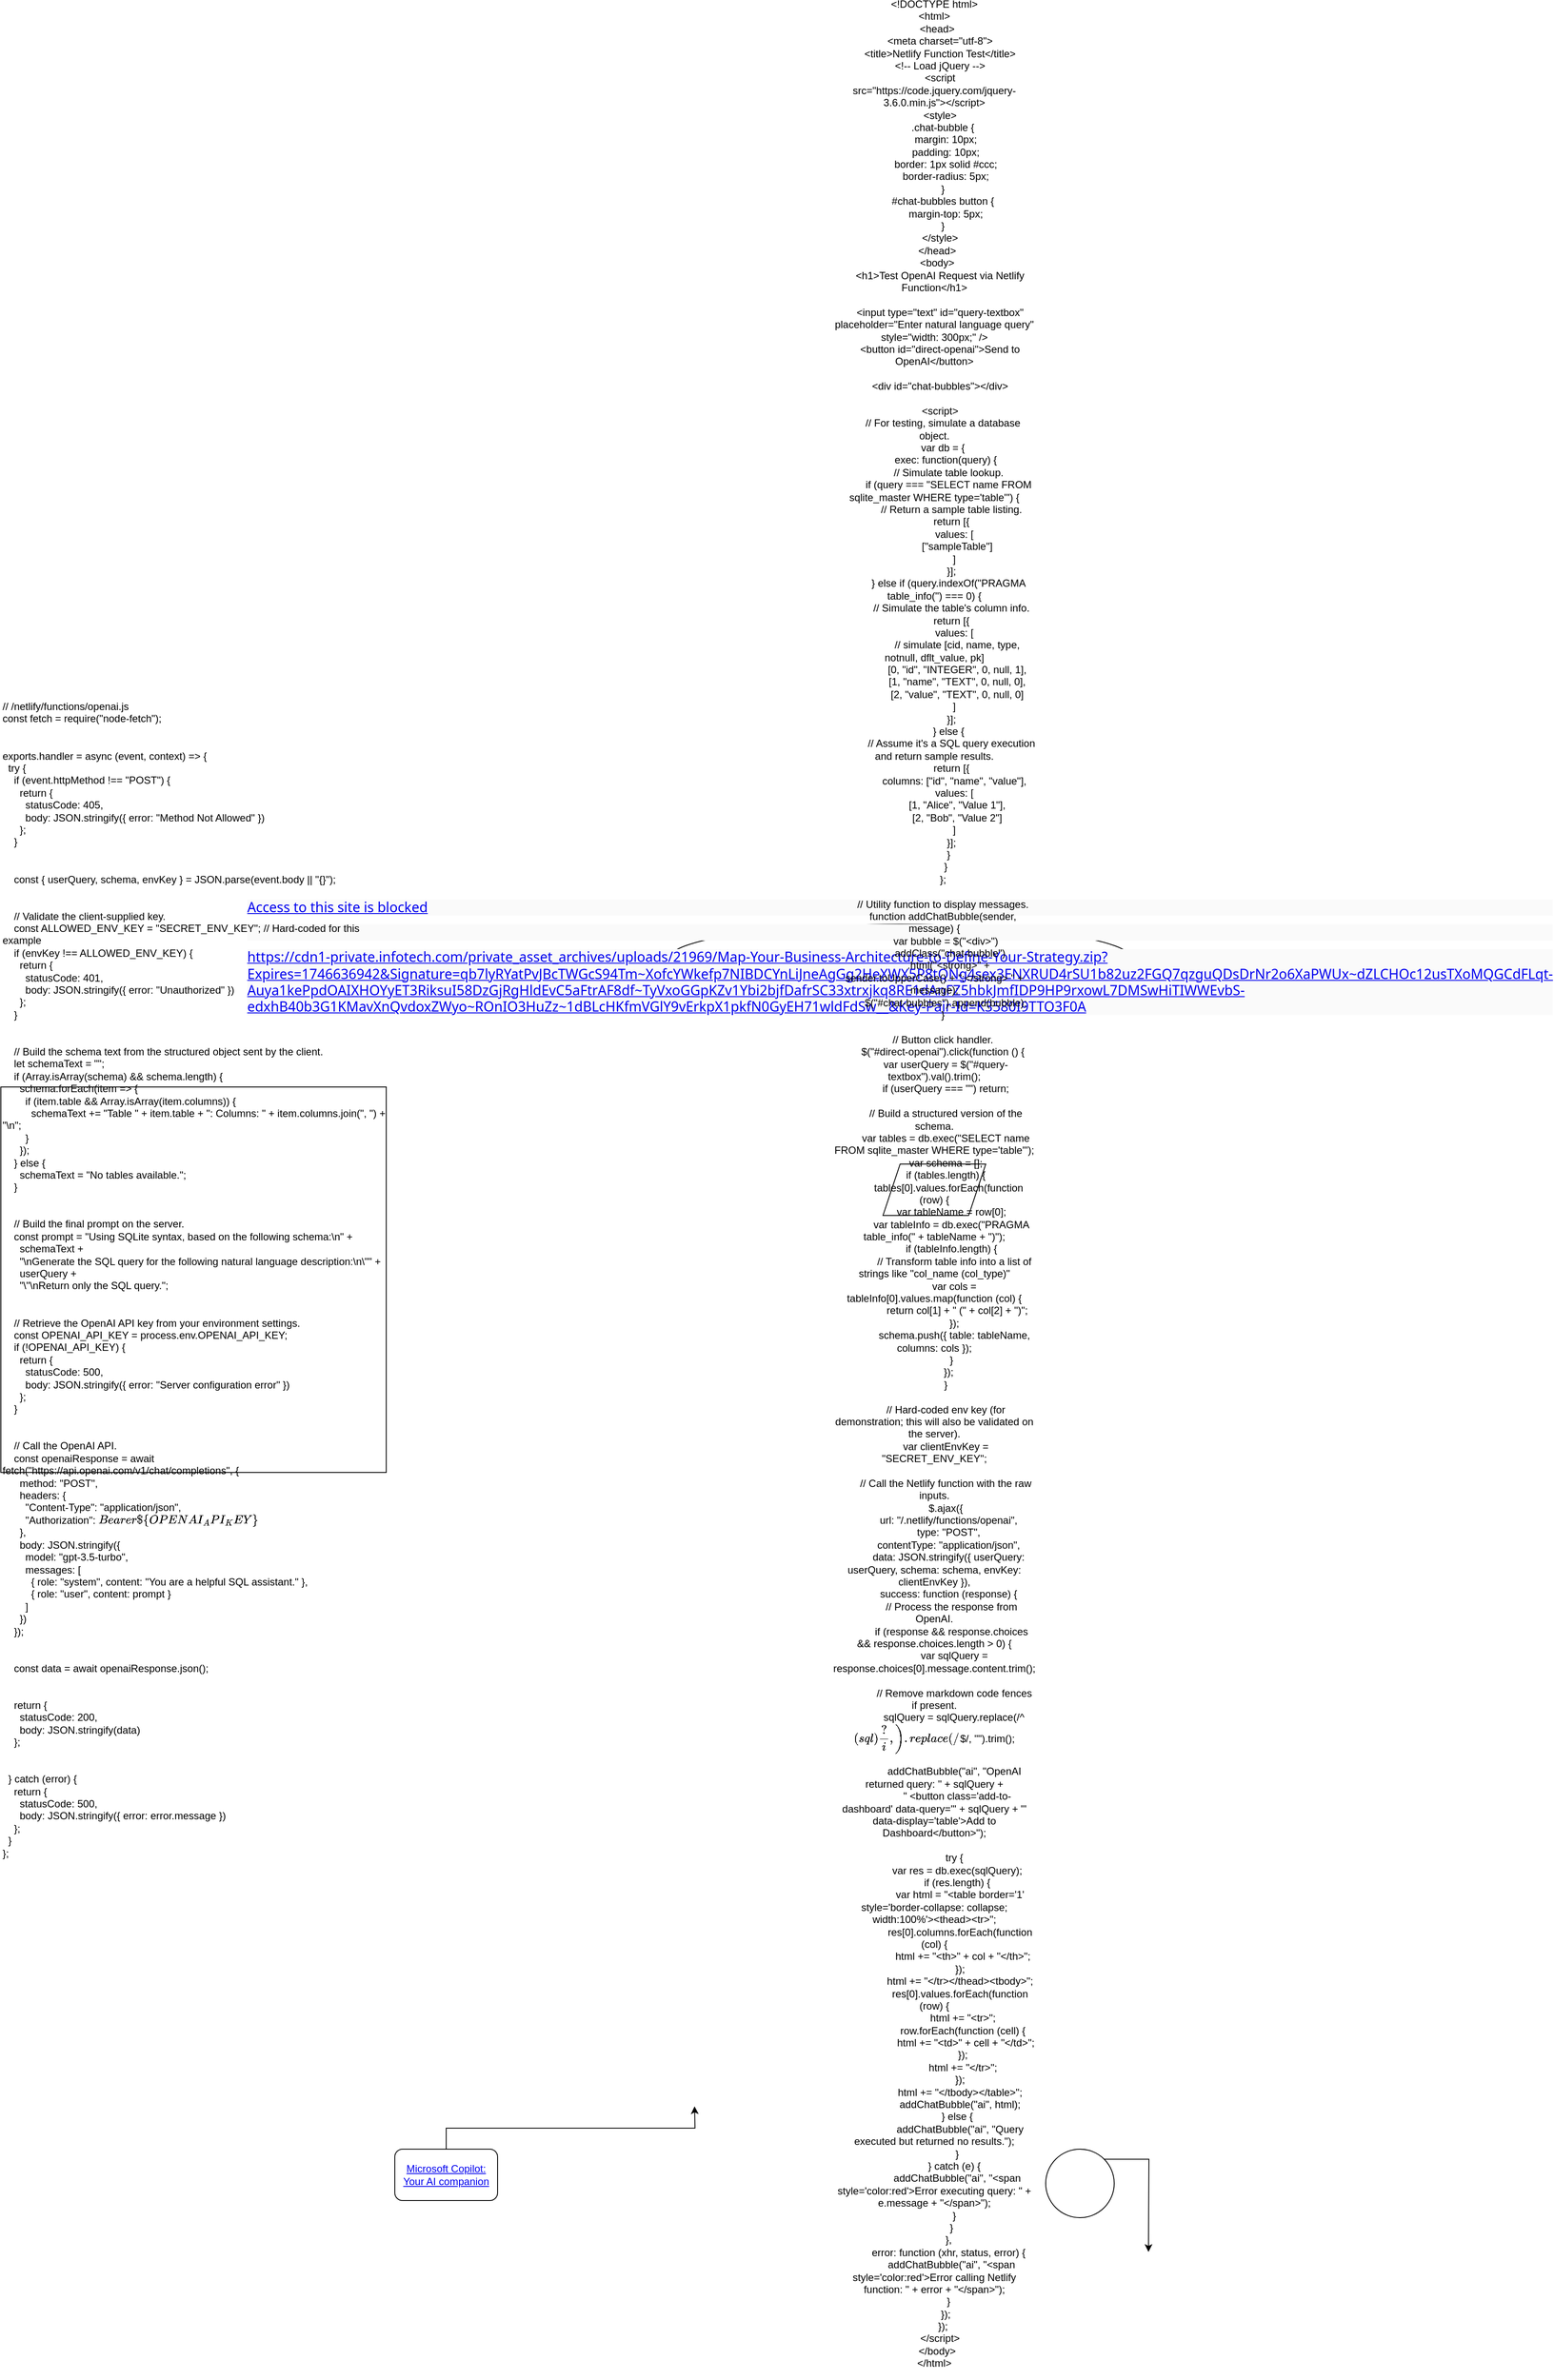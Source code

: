 <mxfile version="27.1.4">
  <diagram name="Page-1" id="GokQLcG7WO0pYvgW-zJp">
    <mxGraphModel dx="4169" dy="4677" grid="1" gridSize="10" guides="1" tooltips="1" connect="1" arrows="1" fold="1" page="1" pageScale="1" pageWidth="850" pageHeight="1100" math="0" shadow="0">
      <root>
        <mxCell id="0" />
        <mxCell id="1" parent="0" />
        <mxCell id="mDrpf2TN0rHwM7id590o-1" style="edgeStyle=orthogonalEdgeStyle;rounded=0;orthogonalLoop=1;jettySize=auto;html=1;exitX=0.5;exitY=0;exitDx=0;exitDy=0;" parent="1" source="bzycmvIp5_qkG32QMUx3-1" edge="1">
          <mxGeometry relative="1" as="geometry">
            <mxPoint x="-220" y="180" as="targetPoint" />
          </mxGeometry>
        </mxCell>
        <mxCell id="bzycmvIp5_qkG32QMUx3-1" value="&lt;a href=&quot;https://copilot.microsoft.com/chats/RHDPdBvyvpDGnnrWRSW6V&quot;&gt;Microsoft Copilot: Your AI companion&lt;/a&gt;" style="rounded=1;whiteSpace=wrap;html=1;" parent="1" vertex="1">
          <mxGeometry x="-570" y="230" width="120" height="60" as="geometry" />
        </mxCell>
        <mxCell id="bzycmvIp5_qkG32QMUx3-6" style="edgeStyle=orthogonalEdgeStyle;rounded=0;orthogonalLoop=1;jettySize=auto;html=1;exitX=1;exitY=0;exitDx=0;exitDy=0;" parent="1" source="bzycmvIp5_qkG32QMUx3-2" edge="1">
          <mxGeometry relative="1" as="geometry">
            <mxPoint x="310" y="350" as="targetPoint" />
          </mxGeometry>
        </mxCell>
        <mxCell id="bzycmvIp5_qkG32QMUx3-2" value="" style="ellipse;whiteSpace=wrap;html=1;aspect=fixed;" parent="1" vertex="1">
          <mxGeometry x="190" y="230" width="80" height="80" as="geometry" />
        </mxCell>
        <mxCell id="bzycmvIp5_qkG32QMUx3-4" value="&lt;p style=&quot;overflow-wrap: break-word; margin: 6px 0px 10px; max-width: none; color: rgb(66, 66, 66); font-family: &amp;quot;Segoe Sans&amp;quot;, &amp;quot;Segoe UI&amp;quot;, &amp;quot;Segoe UI Web (West European)&amp;quot;, -apple-system, BlinkMacSystemFont, Roboto, &amp;quot;Helvetica Neue&amp;quot;, sans-serif; font-size: 16px; text-align: start; background-color: rgb(250, 250, 250);&quot;&gt;&lt;a href=&quot;https://cdn1-private.infotech.com/private_asset_archives/uploads/21969/Map-Your-Business-Architecture-to-Define-Your-Strategy.zip?Expires=1746636942&amp;amp;Signature=qb7lyRYatPvJBcTWGcS94Tm~XofcYWkefp7NIBDCYnLiJneAgGg2HeXWX5P8tQNg4sex3ENXRUD4rSU1b82uz2FGQ7qzguQDsDrNr2o6XaPWUx~dZLCHOc12usTXoMQGCdFLqt-Auya1kePpdOAIXHOYyET3RiksuI58DzGjRgHldEvC5aFtrAF8df~TyVxoGGpKZv1Ybi2bjfDafrSC33xtrxjkq8RE1dAnFZ5hbkJmfIDP9HP9rxowL7DMSwHiTIWWEvbS-edxhB40b3G1KMavXnQvdoxZWyo~ROnIO3HuZz~1dBLcHKfmVGlY9vErkpX1pkfN0GyEH71wldFdSw__&amp;amp;Key-Pair-Id=K3580I9TTO3F0A&quot;&gt;Access to this site is blocked&lt;/a&gt;&lt;/p&gt;&lt;p style=&quot;overflow-wrap: break-word; margin: 6px 0px 10px; max-width: none; color: rgb(66, 66, 66); font-family: &amp;quot;Segoe Sans&amp;quot;, &amp;quot;Segoe UI&amp;quot;, &amp;quot;Segoe UI Web (West European)&amp;quot;, -apple-system, BlinkMacSystemFont, Roboto, &amp;quot;Helvetica Neue&amp;quot;, sans-serif; font-size: 16px; text-align: start; background-color: rgb(250, 250, 250);&quot;&gt;&lt;br&gt;&lt;/p&gt;&lt;p style=&quot;overflow-wrap: break-word; margin: 6px 0px 10px; max-width: none; color: rgb(66, 66, 66); font-family: &amp;quot;Segoe Sans&amp;quot;, &amp;quot;Segoe UI&amp;quot;, &amp;quot;Segoe UI Web (West European)&amp;quot;, -apple-system, BlinkMacSystemFont, Roboto, &amp;quot;Helvetica Neue&amp;quot;, sans-serif; font-size: 16px; text-align: start; background-color: rgb(250, 250, 250);&quot;&gt;&lt;a href=&quot;https://cdn1-private.infotech.com/private_asset_archives/uploads/21969/Map-Your-Business-Architecture-to-Define-Your-Strategy.zip?Expires=1746636942&amp;amp;Signature=qb7lyRYatPvJBcTWGcS94Tm~XofcYWkefp7NIBDCYnLiJneAgGg2HeXWX5P8tQNg4sex3ENXRUD4rSU1b82uz2FGQ7qzguQDsDrNr2o6XaPWUx~dZLCHOc12usTXoMQGCdFLqt-Auya1kePpdOAIXHOYyET3RiksuI58DzGjRgHldEvC5aFtrAF8df~TyVxoGGpKZv1Ybi2bjfDafrSC33xtrxjkq8RE1dAnFZ5hbkJmfIDP9HP9rxowL7DMSwHiTIWWEvbS-edxhB40b3G1KMavXnQvdoxZWyo~ROnIO3HuZz~1dBLcHKfmVGlY9vErkpX1pkfN0GyEH71wldFdSw__&amp;amp;Key-Pair-Id=K3580I9TTO3F0A&quot;&gt;https://cdn1-private.infotech.com/private_asset_archives/uploads/21969/Map-Your-Business-Architecture-to-Define-Your-Strategy.zip?Expires=1746636942&amp;amp;Signature=qb7lyRYatPvJBcTWGcS94Tm~XofcYWkefp7NIBDCYnLiJneAgGg2HeXWX5P8tQNg4sex3ENXRUD4rSU1b82uz2FGQ7qzguQDsDrNr2o6XaPWUx~dZLCHOc12usTXoMQGCdFLqt-Auya1kePpdOAIXHOYyET3RiksuI58DzGjRgHldEvC5aFtrAF8df~TyVxoGGpKZv1Ybi2bjfDafrSC33xtrxjkq8RE1dAnFZ5hbkJmfIDP9HP9rxowL7DMSwHiTIWWEvbS-edxhB40b3G1KMavXnQvdoxZWyo~ROnIO3HuZz~1dBLcHKfmVGlY9vErkpX1pkfN0GyEH71wldFdSw__&amp;amp;Key-Pair-Id=K3580I9TTO3F0A&lt;/a&gt;&lt;/p&gt;" style="ellipse;whiteSpace=wrap;html=1;" parent="1" vertex="1">
          <mxGeometry x="-250" y="-1200" width="540" height="80" as="geometry" />
        </mxCell>
        <UserObject label="// /netlify/functions/openai.js&#xa;const fetch = require(&quot;node-fetch&quot;);&#xa;&#xa;&#xa;exports.handler = async (event, context) =&gt; {&#xa;  try {&#xa;    if (event.httpMethod !== &quot;POST&quot;) {&#xa;      return {&#xa;        statusCode: 405,&#xa;        body: JSON.stringify({ error: &quot;Method Not Allowed&quot; })&#xa;      };&#xa;    }&#xa;&#xa;&#xa;    const { userQuery, schema, envKey } = JSON.parse(event.body || &quot;{}&quot;);&#xa;&#xa;&#xa;    // Validate the client-supplied key.&#xa;    const ALLOWED_ENV_KEY = &quot;SECRET_ENV_KEY&quot;; // Hard-coded for this example&#xa;    if (envKey !== ALLOWED_ENV_KEY) {&#xa;      return {&#xa;        statusCode: 401,&#xa;        body: JSON.stringify({ error: &quot;Unauthorized&quot; })&#xa;      };&#xa;    }&#xa;&#xa;&#xa;    // Build the schema text from the structured object sent by the client.&#xa;    let schemaText = &quot;&quot;;&#xa;    if (Array.isArray(schema) &amp;&amp; schema.length) {&#xa;      schema.forEach(item =&gt; {&#xa;        if (item.table &amp;&amp; Array.isArray(item.columns)) {&#xa;          schemaText += &quot;Table &quot; + item.table + &quot;: Columns: &quot; + item.columns.join(&quot;, &quot;) + &quot;\n&quot;;&#xa;        }&#xa;      });&#xa;    } else {&#xa;      schemaText = &quot;No tables available.&quot;;&#xa;    }&#xa;&#xa;&#xa;    // Build the final prompt on the server.&#xa;    const prompt = &quot;Using SQLite syntax, based on the following schema:\n&quot; +&#xa;      schemaText +&#xa;      &quot;\nGenerate the SQL query for the following natural language description:\n\&quot;&quot; +&#xa;      userQuery +&#xa;      &quot;\&quot;\nReturn only the SQL query.&quot;;&#xa;&#xa;&#xa;    // Retrieve the OpenAI API key from your environment settings.&#xa;    const OPENAI_API_KEY = process.env.OPENAI_API_KEY;&#xa;    if (!OPENAI_API_KEY) {&#xa;      return {&#xa;        statusCode: 500,&#xa;        body: JSON.stringify({ error: &quot;Server configuration error&quot; })&#xa;      };&#xa;    }&#xa;&#xa;&#xa;    // Call the OpenAI API.&#xa;    const openaiResponse = await fetch(&quot;https://api.openai.com/v1/chat/completions&quot;, {&#xa;      method: &quot;POST&quot;,&#xa;      headers: {&#xa;        &quot;Content-Type&quot;: &quot;application/json&quot;,&#xa;        &quot;Authorization&quot;: `Bearer ${OPENAI_API_KEY}`&#xa;      },&#xa;      body: JSON.stringify({&#xa;        model: &quot;gpt-3.5-turbo&quot;,&#xa;        messages: [&#xa;          { role: &quot;system&quot;, content: &quot;You are a helpful SQL assistant.&quot; },&#xa;          { role: &quot;user&quot;, content: prompt }&#xa;        ]&#xa;      })&#xa;    });&#xa;&#xa;&#xa;    const data = await openaiResponse.json();&#xa;&#xa;&#xa;    return {&#xa;      statusCode: 200,&#xa;      body: JSON.stringify(data)&#xa;    };&#xa;&#xa;&#xa;  } catch (error) {&#xa;    return {&#xa;      statusCode: 500,&#xa;      body: JSON.stringify({ error: error.message })&#xa;    };&#xa;  }&#xa;};" link="// /netlify/functions/openai.js&#xa;const fetch = require(&quot;node-fetch&quot;);&#xa;&#xa;&#xa;exports.handler = async (event, context) =&gt; {&#xa;  try {&#xa;    if (event.httpMethod !== &quot;POST&quot;) {&#xa;      return {&#xa;        statusCode: 405,&#xa;        body: JSON.stringify({ error: &quot;Method Not Allowed&quot; })&#xa;      };&#xa;    }&#xa;&#xa;&#xa;    const { userQuery, schema, envKey } = JSON.parse(event.body || &quot;{}&quot;);&#xa;&#xa;&#xa;    // Validate the client-supplied key.&#xa;    const ALLOWED_ENV_KEY = &quot;SECRET_ENV_KEY&quot;; // Hard-coded for this example&#xa;    if (envKey !== ALLOWED_ENV_KEY) {&#xa;      return {&#xa;        statusCode: 401,&#xa;        body: JSON.stringify({ error: &quot;Unauthorized&quot; })&#xa;      };&#xa;    }&#xa;&#xa;&#xa;    // Build the schema text from the structured object sent by the client.&#xa;    let schemaText = &quot;&quot;;&#xa;    if (Array.isArray(schema) &amp;&amp; schema.length) {&#xa;      schema.forEach(item =&gt; {&#xa;        if (item.table &amp;&amp; Array.isArray(item.columns)) {&#xa;          schemaText += &quot;Table &quot; + item.table + &quot;: Columns: &quot; + item.columns.join(&quot;, &quot;) + &quot;\n&quot;;&#xa;        }&#xa;      });&#xa;    } else {&#xa;      schemaText = &quot;No tables available.&quot;;&#xa;    }&#xa;&#xa;&#xa;    // Build the final prompt on the server.&#xa;    const prompt = &quot;Using SQLite syntax, based on the following schema:\n&quot; +&#xa;      schemaText +&#xa;      &quot;\nGenerate the SQL query for the following natural language description:\n\&quot;&quot; +&#xa;      userQuery +&#xa;      &quot;\&quot;\nReturn only the SQL query.&quot;;&#xa;&#xa;&#xa;    // Retrieve the OpenAI API key from your environment settings.&#xa;    const OPENAI_API_KEY = process.env.OPENAI_API_KEY;&#xa;    if (!OPENAI_API_KEY) {&#xa;      return {&#xa;        statusCode: 500,&#xa;        body: JSON.stringify({ error: &quot;Server configuration error&quot; })&#xa;      };&#xa;    }&#xa;&#xa;&#xa;    // Call the OpenAI API.&#xa;    const openaiResponse = await fetch(&quot;https://api.openai.com/v1/chat/completions&quot;, {&#xa;      method: &quot;POST&quot;,&#xa;      headers: {&#xa;        &quot;Content-Type&quot;: &quot;application/json&quot;,&#xa;        &quot;Authorization&quot;: `Bearer ${OPENAI_API_KEY}`&#xa;      },&#xa;      body: JSON.stringify({&#xa;        model: &quot;gpt-3.5-turbo&quot;,&#xa;        messages: [&#xa;          { role: &quot;system&quot;, content: &quot;You are a helpful SQL assistant.&quot; },&#xa;          { role: &quot;user&quot;, content: prompt }&#xa;        ]&#xa;      })&#xa;    });&#xa;&#xa;&#xa;    const data = await openaiResponse.json();&#xa;&#xa;&#xa;    return {&#xa;      statusCode: 200,&#xa;      body: JSON.stringify(data)&#xa;    };&#xa;&#xa;&#xa;  } catch (error) {&#xa;    return {&#xa;      statusCode: 500,&#xa;      body: JSON.stringify({ error: error.message })&#xa;    };&#xa;  }&#xa;};" id="mDrpf2TN0rHwM7id590o-3">
          <mxCell style="whiteSpace=wrap;html=1;aspect=fixed;align=left;" parent="1" vertex="1">
            <mxGeometry x="-1030" y="-1010" width="450" height="450" as="geometry" />
          </mxCell>
        </UserObject>
        <mxCell id="prdKm51BEi7v1M33W9Gl-1" value="&lt;div&gt;&amp;lt;!DOCTYPE html&amp;gt;&lt;/div&gt;&lt;div&gt;&amp;lt;html&amp;gt;&lt;/div&gt;&lt;div&gt;&amp;nbsp; &amp;lt;head&amp;gt;&lt;/div&gt;&lt;div&gt;&amp;nbsp; &amp;nbsp; &amp;lt;meta charset=&quot;utf-8&quot;&amp;gt;&lt;/div&gt;&lt;div&gt;&amp;nbsp; &amp;nbsp; &amp;lt;title&amp;gt;Netlify Function Test&amp;lt;/title&amp;gt;&lt;/div&gt;&lt;div&gt;&amp;nbsp; &amp;nbsp; &amp;lt;!-- Load jQuery --&amp;gt;&lt;/div&gt;&lt;div&gt;&amp;nbsp; &amp;nbsp; &amp;lt;script src=&quot;https://code.jquery.com/jquery-3.6.0.min.js&quot;&amp;gt;&amp;lt;/script&amp;gt;&lt;/div&gt;&lt;div&gt;&amp;nbsp; &amp;nbsp; &amp;lt;style&amp;gt;&lt;/div&gt;&lt;div&gt;&amp;nbsp; &amp;nbsp; &amp;nbsp; .chat-bubble {&lt;/div&gt;&lt;div&gt;&amp;nbsp; &amp;nbsp; &amp;nbsp; &amp;nbsp; margin: 10px;&lt;/div&gt;&lt;div&gt;&amp;nbsp; &amp;nbsp; &amp;nbsp; &amp;nbsp; padding: 10px;&lt;/div&gt;&lt;div&gt;&amp;nbsp; &amp;nbsp; &amp;nbsp; &amp;nbsp; border: 1px solid #ccc;&lt;/div&gt;&lt;div&gt;&amp;nbsp; &amp;nbsp; &amp;nbsp; &amp;nbsp; border-radius: 5px;&lt;/div&gt;&lt;div&gt;&amp;nbsp; &amp;nbsp; &amp;nbsp; }&lt;/div&gt;&lt;div&gt;&amp;nbsp; &amp;nbsp; &amp;nbsp; #chat-bubbles button {&lt;/div&gt;&lt;div&gt;&amp;nbsp; &amp;nbsp; &amp;nbsp; &amp;nbsp; margin-top: 5px;&lt;/div&gt;&lt;div&gt;&amp;nbsp; &amp;nbsp; &amp;nbsp; }&lt;/div&gt;&lt;div&gt;&amp;nbsp; &amp;nbsp; &amp;lt;/style&amp;gt;&lt;/div&gt;&lt;div&gt;&amp;nbsp; &amp;lt;/head&amp;gt;&lt;/div&gt;&lt;div&gt;&amp;nbsp; &amp;lt;body&amp;gt;&lt;/div&gt;&lt;div&gt;&amp;nbsp; &amp;nbsp; &amp;lt;h1&amp;gt;Test OpenAI Request via Netlify Function&amp;lt;/h1&amp;gt;&lt;/div&gt;&lt;div&gt;&lt;br&gt;&lt;/div&gt;&lt;div&gt;&amp;nbsp; &amp;nbsp; &amp;lt;input type=&quot;text&quot; id=&quot;query-textbox&quot; placeholder=&quot;Enter natural language query&quot; style=&quot;width: 300px;&quot; /&amp;gt;&lt;/div&gt;&lt;div&gt;&amp;nbsp; &amp;nbsp; &amp;lt;button id=&quot;direct-openai&quot;&amp;gt;Send to OpenAI&amp;lt;/button&amp;gt;&lt;/div&gt;&lt;div&gt;&lt;br&gt;&lt;/div&gt;&lt;div&gt;&amp;nbsp; &amp;nbsp; &amp;lt;div id=&quot;chat-bubbles&quot;&amp;gt;&amp;lt;/div&amp;gt;&lt;/div&gt;&lt;div&gt;&lt;br&gt;&lt;/div&gt;&lt;div&gt;&amp;nbsp; &amp;nbsp; &amp;lt;script&amp;gt;&lt;/div&gt;&lt;div&gt;&amp;nbsp; &amp;nbsp; &amp;nbsp; // For testing, simulate a database object.&lt;/div&gt;&lt;div&gt;&amp;nbsp; &amp;nbsp; &amp;nbsp; var db = {&lt;/div&gt;&lt;div&gt;&amp;nbsp; &amp;nbsp; &amp;nbsp; &amp;nbsp; exec: function(query) {&lt;/div&gt;&lt;div&gt;&amp;nbsp; &amp;nbsp; &amp;nbsp; &amp;nbsp; &amp;nbsp; // Simulate table lookup.&lt;/div&gt;&lt;div&gt;&amp;nbsp; &amp;nbsp; &amp;nbsp; &amp;nbsp; &amp;nbsp; if (query === &quot;SELECT name FROM sqlite_master WHERE type=&#39;table&#39;&quot;) {&lt;/div&gt;&lt;div&gt;&amp;nbsp; &amp;nbsp; &amp;nbsp; &amp;nbsp; &amp;nbsp; &amp;nbsp; // Return a sample table listing.&lt;/div&gt;&lt;div&gt;&amp;nbsp; &amp;nbsp; &amp;nbsp; &amp;nbsp; &amp;nbsp; &amp;nbsp; return [{&lt;/div&gt;&lt;div&gt;&amp;nbsp; &amp;nbsp; &amp;nbsp; &amp;nbsp; &amp;nbsp; &amp;nbsp; &amp;nbsp; values: [&lt;/div&gt;&lt;div&gt;&amp;nbsp; &amp;nbsp; &amp;nbsp; &amp;nbsp; &amp;nbsp; &amp;nbsp; &amp;nbsp; &amp;nbsp; [&quot;sampleTable&quot;]&lt;/div&gt;&lt;div&gt;&amp;nbsp; &amp;nbsp; &amp;nbsp; &amp;nbsp; &amp;nbsp; &amp;nbsp; &amp;nbsp; ]&lt;/div&gt;&lt;div&gt;&amp;nbsp; &amp;nbsp; &amp;nbsp; &amp;nbsp; &amp;nbsp; &amp;nbsp; }];&lt;/div&gt;&lt;div&gt;&amp;nbsp; &amp;nbsp; &amp;nbsp; &amp;nbsp; &amp;nbsp; } else if (query.indexOf(&quot;PRAGMA table_info(&quot;) === 0) {&lt;/div&gt;&lt;div&gt;&amp;nbsp; &amp;nbsp; &amp;nbsp; &amp;nbsp; &amp;nbsp; &amp;nbsp; // Simulate the table&#39;s column info.&lt;/div&gt;&lt;div&gt;&amp;nbsp; &amp;nbsp; &amp;nbsp; &amp;nbsp; &amp;nbsp; &amp;nbsp; return [{&lt;/div&gt;&lt;div&gt;&amp;nbsp; &amp;nbsp; &amp;nbsp; &amp;nbsp; &amp;nbsp; &amp;nbsp; &amp;nbsp; values: [&lt;/div&gt;&lt;div&gt;&amp;nbsp; &amp;nbsp; &amp;nbsp; &amp;nbsp; &amp;nbsp; &amp;nbsp; &amp;nbsp; &amp;nbsp; // simulate [cid, name, type, notnull, dflt_value, pk]&lt;/div&gt;&lt;div&gt;&amp;nbsp; &amp;nbsp; &amp;nbsp; &amp;nbsp; &amp;nbsp; &amp;nbsp; &amp;nbsp; &amp;nbsp; [0, &quot;id&quot;, &quot;INTEGER&quot;, 0, null, 1],&lt;/div&gt;&lt;div&gt;&amp;nbsp; &amp;nbsp; &amp;nbsp; &amp;nbsp; &amp;nbsp; &amp;nbsp; &amp;nbsp; &amp;nbsp; [1, &quot;name&quot;, &quot;TEXT&quot;, 0, null, 0],&lt;/div&gt;&lt;div&gt;&amp;nbsp; &amp;nbsp; &amp;nbsp; &amp;nbsp; &amp;nbsp; &amp;nbsp; &amp;nbsp; &amp;nbsp; [2, &quot;value&quot;, &quot;TEXT&quot;, 0, null, 0]&lt;/div&gt;&lt;div&gt;&amp;nbsp; &amp;nbsp; &amp;nbsp; &amp;nbsp; &amp;nbsp; &amp;nbsp; &amp;nbsp; ]&lt;/div&gt;&lt;div&gt;&amp;nbsp; &amp;nbsp; &amp;nbsp; &amp;nbsp; &amp;nbsp; &amp;nbsp; }];&lt;/div&gt;&lt;div&gt;&amp;nbsp; &amp;nbsp; &amp;nbsp; &amp;nbsp; &amp;nbsp; } else {&lt;/div&gt;&lt;div&gt;&amp;nbsp; &amp;nbsp; &amp;nbsp; &amp;nbsp; &amp;nbsp; &amp;nbsp; // Assume it&#39;s a SQL query execution and return sample results.&lt;/div&gt;&lt;div&gt;&amp;nbsp; &amp;nbsp; &amp;nbsp; &amp;nbsp; &amp;nbsp; &amp;nbsp; return [{&lt;/div&gt;&lt;div&gt;&amp;nbsp; &amp;nbsp; &amp;nbsp; &amp;nbsp; &amp;nbsp; &amp;nbsp; &amp;nbsp; columns: [&quot;id&quot;, &quot;name&quot;, &quot;value&quot;],&lt;/div&gt;&lt;div&gt;&amp;nbsp; &amp;nbsp; &amp;nbsp; &amp;nbsp; &amp;nbsp; &amp;nbsp; &amp;nbsp; values: [&lt;/div&gt;&lt;div&gt;&amp;nbsp; &amp;nbsp; &amp;nbsp; &amp;nbsp; &amp;nbsp; &amp;nbsp; &amp;nbsp; &amp;nbsp; [1, &quot;Alice&quot;, &quot;Value 1&quot;],&lt;/div&gt;&lt;div&gt;&amp;nbsp; &amp;nbsp; &amp;nbsp; &amp;nbsp; &amp;nbsp; &amp;nbsp; &amp;nbsp; &amp;nbsp; [2, &quot;Bob&quot;, &quot;Value 2&quot;]&lt;/div&gt;&lt;div&gt;&amp;nbsp; &amp;nbsp; &amp;nbsp; &amp;nbsp; &amp;nbsp; &amp;nbsp; &amp;nbsp; ]&lt;/div&gt;&lt;div&gt;&amp;nbsp; &amp;nbsp; &amp;nbsp; &amp;nbsp; &amp;nbsp; &amp;nbsp; }];&lt;/div&gt;&lt;div&gt;&amp;nbsp; &amp;nbsp; &amp;nbsp; &amp;nbsp; &amp;nbsp; }&lt;/div&gt;&lt;div&gt;&amp;nbsp; &amp;nbsp; &amp;nbsp; &amp;nbsp; }&lt;/div&gt;&lt;div&gt;&amp;nbsp; &amp;nbsp; &amp;nbsp; };&lt;/div&gt;&lt;div&gt;&lt;br&gt;&lt;/div&gt;&lt;div&gt;&amp;nbsp; &amp;nbsp; &amp;nbsp; // Utility function to display messages.&lt;/div&gt;&lt;div&gt;&amp;nbsp; &amp;nbsp; &amp;nbsp; function addChatBubble(sender, message) {&lt;/div&gt;&lt;div&gt;&amp;nbsp; &amp;nbsp; &amp;nbsp; &amp;nbsp; var bubble = $(&quot;&amp;lt;div&amp;gt;&quot;)&lt;/div&gt;&lt;div&gt;&amp;nbsp; &amp;nbsp; &amp;nbsp; &amp;nbsp; &amp;nbsp; .addClass(&quot;chat-bubble&quot;)&lt;/div&gt;&lt;div&gt;&amp;nbsp; &amp;nbsp; &amp;nbsp; &amp;nbsp; &amp;nbsp; .html(&quot;&amp;lt;strong&amp;gt;&quot; + sender.toUpperCase() + &quot;:&amp;lt;/strong&amp;gt; &quot; + message);&lt;/div&gt;&lt;div&gt;&amp;nbsp; &amp;nbsp; &amp;nbsp; &amp;nbsp; $(&quot;#chat-bubbles&quot;).append(bubble);&lt;/div&gt;&lt;div&gt;&amp;nbsp; &amp;nbsp; &amp;nbsp; }&lt;/div&gt;&lt;div&gt;&lt;br&gt;&lt;/div&gt;&lt;div&gt;&amp;nbsp; &amp;nbsp; &amp;nbsp; // Button click handler.&lt;/div&gt;&lt;div&gt;&amp;nbsp; &amp;nbsp; &amp;nbsp; $(&quot;#direct-openai&quot;).click(function () {&lt;/div&gt;&lt;div&gt;&amp;nbsp; &amp;nbsp; &amp;nbsp; &amp;nbsp; var userQuery = $(&quot;#query-textbox&quot;).val().trim();&lt;/div&gt;&lt;div&gt;&amp;nbsp; &amp;nbsp; &amp;nbsp; &amp;nbsp; if (userQuery === &quot;&quot;) return;&lt;/div&gt;&lt;div&gt;&lt;br&gt;&lt;/div&gt;&lt;div&gt;&amp;nbsp; &amp;nbsp; &amp;nbsp; &amp;nbsp; // Build a structured version of the schema.&lt;/div&gt;&lt;div&gt;&amp;nbsp; &amp;nbsp; &amp;nbsp; &amp;nbsp; var tables = db.exec(&quot;SELECT name FROM sqlite_master WHERE type=&#39;table&#39;&quot;);&lt;/div&gt;&lt;div&gt;&amp;nbsp; &amp;nbsp; &amp;nbsp; &amp;nbsp; var schema = [];&lt;/div&gt;&lt;div&gt;&amp;nbsp; &amp;nbsp; &amp;nbsp; &amp;nbsp; if (tables.length) {&lt;/div&gt;&lt;div&gt;&amp;nbsp; &amp;nbsp; &amp;nbsp; &amp;nbsp; &amp;nbsp; tables[0].values.forEach(function (row) {&lt;/div&gt;&lt;div&gt;&amp;nbsp; &amp;nbsp; &amp;nbsp; &amp;nbsp; &amp;nbsp; &amp;nbsp; var tableName = row[0];&lt;/div&gt;&lt;div&gt;&amp;nbsp; &amp;nbsp; &amp;nbsp; &amp;nbsp; &amp;nbsp; &amp;nbsp; var tableInfo = db.exec(&quot;PRAGMA table_info(&quot; + tableName + &quot;)&quot;);&lt;/div&gt;&lt;div&gt;&amp;nbsp; &amp;nbsp; &amp;nbsp; &amp;nbsp; &amp;nbsp; &amp;nbsp; if (tableInfo.length) {&lt;/div&gt;&lt;div&gt;&amp;nbsp; &amp;nbsp; &amp;nbsp; &amp;nbsp; &amp;nbsp; &amp;nbsp; &amp;nbsp; // Transform table info into a list of strings like &quot;col_name (col_type)&quot;&lt;/div&gt;&lt;div&gt;&amp;nbsp; &amp;nbsp; &amp;nbsp; &amp;nbsp; &amp;nbsp; &amp;nbsp; &amp;nbsp; var cols = tableInfo[0].values.map(function (col) {&lt;/div&gt;&lt;div&gt;&amp;nbsp; &amp;nbsp; &amp;nbsp; &amp;nbsp; &amp;nbsp; &amp;nbsp; &amp;nbsp; &amp;nbsp; return col[1] + &quot; (&quot; + col[2] + &quot;)&quot;;&lt;/div&gt;&lt;div&gt;&amp;nbsp; &amp;nbsp; &amp;nbsp; &amp;nbsp; &amp;nbsp; &amp;nbsp; &amp;nbsp; });&lt;/div&gt;&lt;div&gt;&amp;nbsp; &amp;nbsp; &amp;nbsp; &amp;nbsp; &amp;nbsp; &amp;nbsp; &amp;nbsp; schema.push({ table: tableName, columns: cols });&lt;/div&gt;&lt;div&gt;&amp;nbsp; &amp;nbsp; &amp;nbsp; &amp;nbsp; &amp;nbsp; &amp;nbsp; }&lt;/div&gt;&lt;div&gt;&amp;nbsp; &amp;nbsp; &amp;nbsp; &amp;nbsp; &amp;nbsp; });&lt;/div&gt;&lt;div&gt;&amp;nbsp; &amp;nbsp; &amp;nbsp; &amp;nbsp; }&lt;/div&gt;&lt;div&gt;&lt;br&gt;&lt;/div&gt;&lt;div&gt;&amp;nbsp; &amp;nbsp; &amp;nbsp; &amp;nbsp; // Hard-coded env key (for demonstration; this will also be validated on the server).&lt;/div&gt;&lt;div&gt;&amp;nbsp; &amp;nbsp; &amp;nbsp; &amp;nbsp; var clientEnvKey = &quot;SECRET_ENV_KEY&quot;;&lt;/div&gt;&lt;div&gt;&lt;br&gt;&lt;/div&gt;&lt;div&gt;&amp;nbsp; &amp;nbsp; &amp;nbsp; &amp;nbsp; // Call the Netlify function with the raw inputs.&lt;/div&gt;&lt;div&gt;&amp;nbsp; &amp;nbsp; &amp;nbsp; &amp;nbsp; $.ajax({&lt;/div&gt;&lt;div&gt;&amp;nbsp; &amp;nbsp; &amp;nbsp; &amp;nbsp; &amp;nbsp; url: &quot;/.netlify/functions/openai&quot;,&lt;/div&gt;&lt;div&gt;&amp;nbsp; &amp;nbsp; &amp;nbsp; &amp;nbsp; &amp;nbsp; type: &quot;POST&quot;,&lt;/div&gt;&lt;div&gt;&amp;nbsp; &amp;nbsp; &amp;nbsp; &amp;nbsp; &amp;nbsp; contentType: &quot;application/json&quot;,&lt;/div&gt;&lt;div&gt;&amp;nbsp; &amp;nbsp; &amp;nbsp; &amp;nbsp; &amp;nbsp; data: JSON.stringify({ userQuery: userQuery, schema: schema, envKey: clientEnvKey }),&lt;/div&gt;&lt;div&gt;&amp;nbsp; &amp;nbsp; &amp;nbsp; &amp;nbsp; &amp;nbsp; success: function (response) {&lt;/div&gt;&lt;div&gt;&amp;nbsp; &amp;nbsp; &amp;nbsp; &amp;nbsp; &amp;nbsp; &amp;nbsp; // Process the response from OpenAI.&lt;/div&gt;&lt;div&gt;&amp;nbsp; &amp;nbsp; &amp;nbsp; &amp;nbsp; &amp;nbsp; &amp;nbsp; if (response &amp;amp;&amp;amp; response.choices &amp;amp;&amp;amp; response.choices.length &amp;gt; 0) {&lt;/div&gt;&lt;div&gt;&amp;nbsp; &amp;nbsp; &amp;nbsp; &amp;nbsp; &amp;nbsp; &amp;nbsp; &amp;nbsp; var sqlQuery = response.choices[0].message.content.trim();&lt;/div&gt;&lt;div&gt;&lt;br&gt;&lt;/div&gt;&lt;div&gt;&amp;nbsp; &amp;nbsp; &amp;nbsp; &amp;nbsp; &amp;nbsp; &amp;nbsp; &amp;nbsp; // Remove markdown code fences if present.&lt;/div&gt;&lt;div&gt;&amp;nbsp; &amp;nbsp; &amp;nbsp; &amp;nbsp; &amp;nbsp; &amp;nbsp; &amp;nbsp; sqlQuery = sqlQuery.replace(/^```(sql)?/i, &quot;&quot;).replace(/```$/, &quot;&quot;).trim();&lt;/div&gt;&lt;div&gt;&lt;br&gt;&lt;/div&gt;&lt;div&gt;&amp;nbsp; &amp;nbsp; &amp;nbsp; &amp;nbsp; &amp;nbsp; &amp;nbsp; &amp;nbsp; addChatBubble(&quot;ai&quot;, &quot;OpenAI returned query: &quot; + sqlQuery +&lt;/div&gt;&lt;div&gt;&amp;nbsp; &amp;nbsp; &amp;nbsp; &amp;nbsp; &amp;nbsp; &amp;nbsp; &amp;nbsp; &amp;nbsp; &quot; &amp;lt;button class=&#39;add-to-dashboard&#39; data-query=&#39;&quot; + sqlQuery + &quot;&#39; data-display=&#39;table&#39;&amp;gt;Add to Dashboard&amp;lt;/button&amp;gt;&quot;);&lt;/div&gt;&lt;div&gt;&lt;br&gt;&lt;/div&gt;&lt;div&gt;&amp;nbsp; &amp;nbsp; &amp;nbsp; &amp;nbsp; &amp;nbsp; &amp;nbsp; &amp;nbsp; try {&lt;/div&gt;&lt;div&gt;&amp;nbsp; &amp;nbsp; &amp;nbsp; &amp;nbsp; &amp;nbsp; &amp;nbsp; &amp;nbsp; &amp;nbsp; var res = db.exec(sqlQuery);&lt;/div&gt;&lt;div&gt;&amp;nbsp; &amp;nbsp; &amp;nbsp; &amp;nbsp; &amp;nbsp; &amp;nbsp; &amp;nbsp; &amp;nbsp; if (res.length) {&lt;/div&gt;&lt;div&gt;&amp;nbsp; &amp;nbsp; &amp;nbsp; &amp;nbsp; &amp;nbsp; &amp;nbsp; &amp;nbsp; &amp;nbsp; &amp;nbsp; var html = &quot;&amp;lt;table border=&#39;1&#39; style=&#39;border-collapse: collapse; width:100%&#39;&amp;gt;&amp;lt;thead&amp;gt;&amp;lt;tr&amp;gt;&quot;;&lt;/div&gt;&lt;div&gt;&amp;nbsp; &amp;nbsp; &amp;nbsp; &amp;nbsp; &amp;nbsp; &amp;nbsp; &amp;nbsp; &amp;nbsp; &amp;nbsp; res[0].columns.forEach(function (col) {&lt;/div&gt;&lt;div&gt;&amp;nbsp; &amp;nbsp; &amp;nbsp; &amp;nbsp; &amp;nbsp; &amp;nbsp; &amp;nbsp; &amp;nbsp; &amp;nbsp; &amp;nbsp; html += &quot;&amp;lt;th&amp;gt;&quot; + col + &quot;&amp;lt;/th&amp;gt;&quot;;&lt;/div&gt;&lt;div&gt;&amp;nbsp; &amp;nbsp; &amp;nbsp; &amp;nbsp; &amp;nbsp; &amp;nbsp; &amp;nbsp; &amp;nbsp; &amp;nbsp; });&lt;/div&gt;&lt;div&gt;&amp;nbsp; &amp;nbsp; &amp;nbsp; &amp;nbsp; &amp;nbsp; &amp;nbsp; &amp;nbsp; &amp;nbsp; &amp;nbsp; html += &quot;&amp;lt;/tr&amp;gt;&amp;lt;/thead&amp;gt;&amp;lt;tbody&amp;gt;&quot;;&lt;/div&gt;&lt;div&gt;&amp;nbsp; &amp;nbsp; &amp;nbsp; &amp;nbsp; &amp;nbsp; &amp;nbsp; &amp;nbsp; &amp;nbsp; &amp;nbsp; res[0].values.forEach(function (row) {&lt;/div&gt;&lt;div&gt;&amp;nbsp; &amp;nbsp; &amp;nbsp; &amp;nbsp; &amp;nbsp; &amp;nbsp; &amp;nbsp; &amp;nbsp; &amp;nbsp; &amp;nbsp; html += &quot;&amp;lt;tr&amp;gt;&quot;;&lt;/div&gt;&lt;div&gt;&amp;nbsp; &amp;nbsp; &amp;nbsp; &amp;nbsp; &amp;nbsp; &amp;nbsp; &amp;nbsp; &amp;nbsp; &amp;nbsp; &amp;nbsp; row.forEach(function (cell) {&lt;/div&gt;&lt;div&gt;&amp;nbsp; &amp;nbsp; &amp;nbsp; &amp;nbsp; &amp;nbsp; &amp;nbsp; &amp;nbsp; &amp;nbsp; &amp;nbsp; &amp;nbsp; &amp;nbsp; html += &quot;&amp;lt;td&amp;gt;&quot; + cell + &quot;&amp;lt;/td&amp;gt;&quot;;&lt;/div&gt;&lt;div&gt;&amp;nbsp; &amp;nbsp; &amp;nbsp; &amp;nbsp; &amp;nbsp; &amp;nbsp; &amp;nbsp; &amp;nbsp; &amp;nbsp; &amp;nbsp; });&lt;/div&gt;&lt;div&gt;&amp;nbsp; &amp;nbsp; &amp;nbsp; &amp;nbsp; &amp;nbsp; &amp;nbsp; &amp;nbsp; &amp;nbsp; &amp;nbsp; &amp;nbsp; html += &quot;&amp;lt;/tr&amp;gt;&quot;;&lt;/div&gt;&lt;div&gt;&amp;nbsp; &amp;nbsp; &amp;nbsp; &amp;nbsp; &amp;nbsp; &amp;nbsp; &amp;nbsp; &amp;nbsp; &amp;nbsp; });&lt;/div&gt;&lt;div&gt;&amp;nbsp; &amp;nbsp; &amp;nbsp; &amp;nbsp; &amp;nbsp; &amp;nbsp; &amp;nbsp; &amp;nbsp; &amp;nbsp; html += &quot;&amp;lt;/tbody&amp;gt;&amp;lt;/table&amp;gt;&quot;;&lt;/div&gt;&lt;div&gt;&amp;nbsp; &amp;nbsp; &amp;nbsp; &amp;nbsp; &amp;nbsp; &amp;nbsp; &amp;nbsp; &amp;nbsp; &amp;nbsp; addChatBubble(&quot;ai&quot;, html);&lt;/div&gt;&lt;div&gt;&amp;nbsp; &amp;nbsp; &amp;nbsp; &amp;nbsp; &amp;nbsp; &amp;nbsp; &amp;nbsp; &amp;nbsp; } else {&lt;/div&gt;&lt;div&gt;&amp;nbsp; &amp;nbsp; &amp;nbsp; &amp;nbsp; &amp;nbsp; &amp;nbsp; &amp;nbsp; &amp;nbsp; &amp;nbsp; addChatBubble(&quot;ai&quot;, &quot;Query executed but returned no results.&quot;);&lt;/div&gt;&lt;div&gt;&amp;nbsp; &amp;nbsp; &amp;nbsp; &amp;nbsp; &amp;nbsp; &amp;nbsp; &amp;nbsp; &amp;nbsp; }&lt;/div&gt;&lt;div&gt;&amp;nbsp; &amp;nbsp; &amp;nbsp; &amp;nbsp; &amp;nbsp; &amp;nbsp; &amp;nbsp; } catch (e) {&lt;/div&gt;&lt;div&gt;&amp;nbsp; &amp;nbsp; &amp;nbsp; &amp;nbsp; &amp;nbsp; &amp;nbsp; &amp;nbsp; &amp;nbsp; addChatBubble(&quot;ai&quot;, &quot;&amp;lt;span style=&#39;color:red&#39;&amp;gt;Error executing query: &quot; + e.message + &quot;&amp;lt;/span&amp;gt;&quot;);&lt;/div&gt;&lt;div&gt;&amp;nbsp; &amp;nbsp; &amp;nbsp; &amp;nbsp; &amp;nbsp; &amp;nbsp; &amp;nbsp; }&lt;/div&gt;&lt;div&gt;&amp;nbsp; &amp;nbsp; &amp;nbsp; &amp;nbsp; &amp;nbsp; &amp;nbsp; }&lt;/div&gt;&lt;div&gt;&amp;nbsp; &amp;nbsp; &amp;nbsp; &amp;nbsp; &amp;nbsp; },&lt;/div&gt;&lt;div&gt;&amp;nbsp; &amp;nbsp; &amp;nbsp; &amp;nbsp; &amp;nbsp; error: function (xhr, status, error) {&lt;/div&gt;&lt;div&gt;&amp;nbsp; &amp;nbsp; &amp;nbsp; &amp;nbsp; &amp;nbsp; &amp;nbsp; addChatBubble(&quot;ai&quot;, &quot;&amp;lt;span style=&#39;color:red&#39;&amp;gt;Error calling Netlify function: &quot; + error + &quot;&amp;lt;/span&amp;gt;&quot;);&lt;/div&gt;&lt;div&gt;&amp;nbsp; &amp;nbsp; &amp;nbsp; &amp;nbsp; &amp;nbsp; }&lt;/div&gt;&lt;div&gt;&amp;nbsp; &amp;nbsp; &amp;nbsp; &amp;nbsp; });&lt;/div&gt;&lt;div&gt;&amp;nbsp; &amp;nbsp; &amp;nbsp; });&lt;/div&gt;&lt;div&gt;&amp;nbsp; &amp;nbsp; &amp;lt;/script&amp;gt;&lt;/div&gt;&lt;div&gt;&amp;nbsp; &amp;lt;/body&amp;gt;&lt;/div&gt;&lt;div&gt;&amp;lt;/html&amp;gt;&lt;/div&gt;&lt;div&gt;&lt;br&gt;&lt;/div&gt;" style="shape=parallelogram;perimeter=parallelogramPerimeter;whiteSpace=wrap;html=1;fixedSize=1;" vertex="1" parent="1">
          <mxGeometry y="-920" width="120" height="60" as="geometry" />
        </mxCell>
      </root>
    </mxGraphModel>
  </diagram>
</mxfile>
